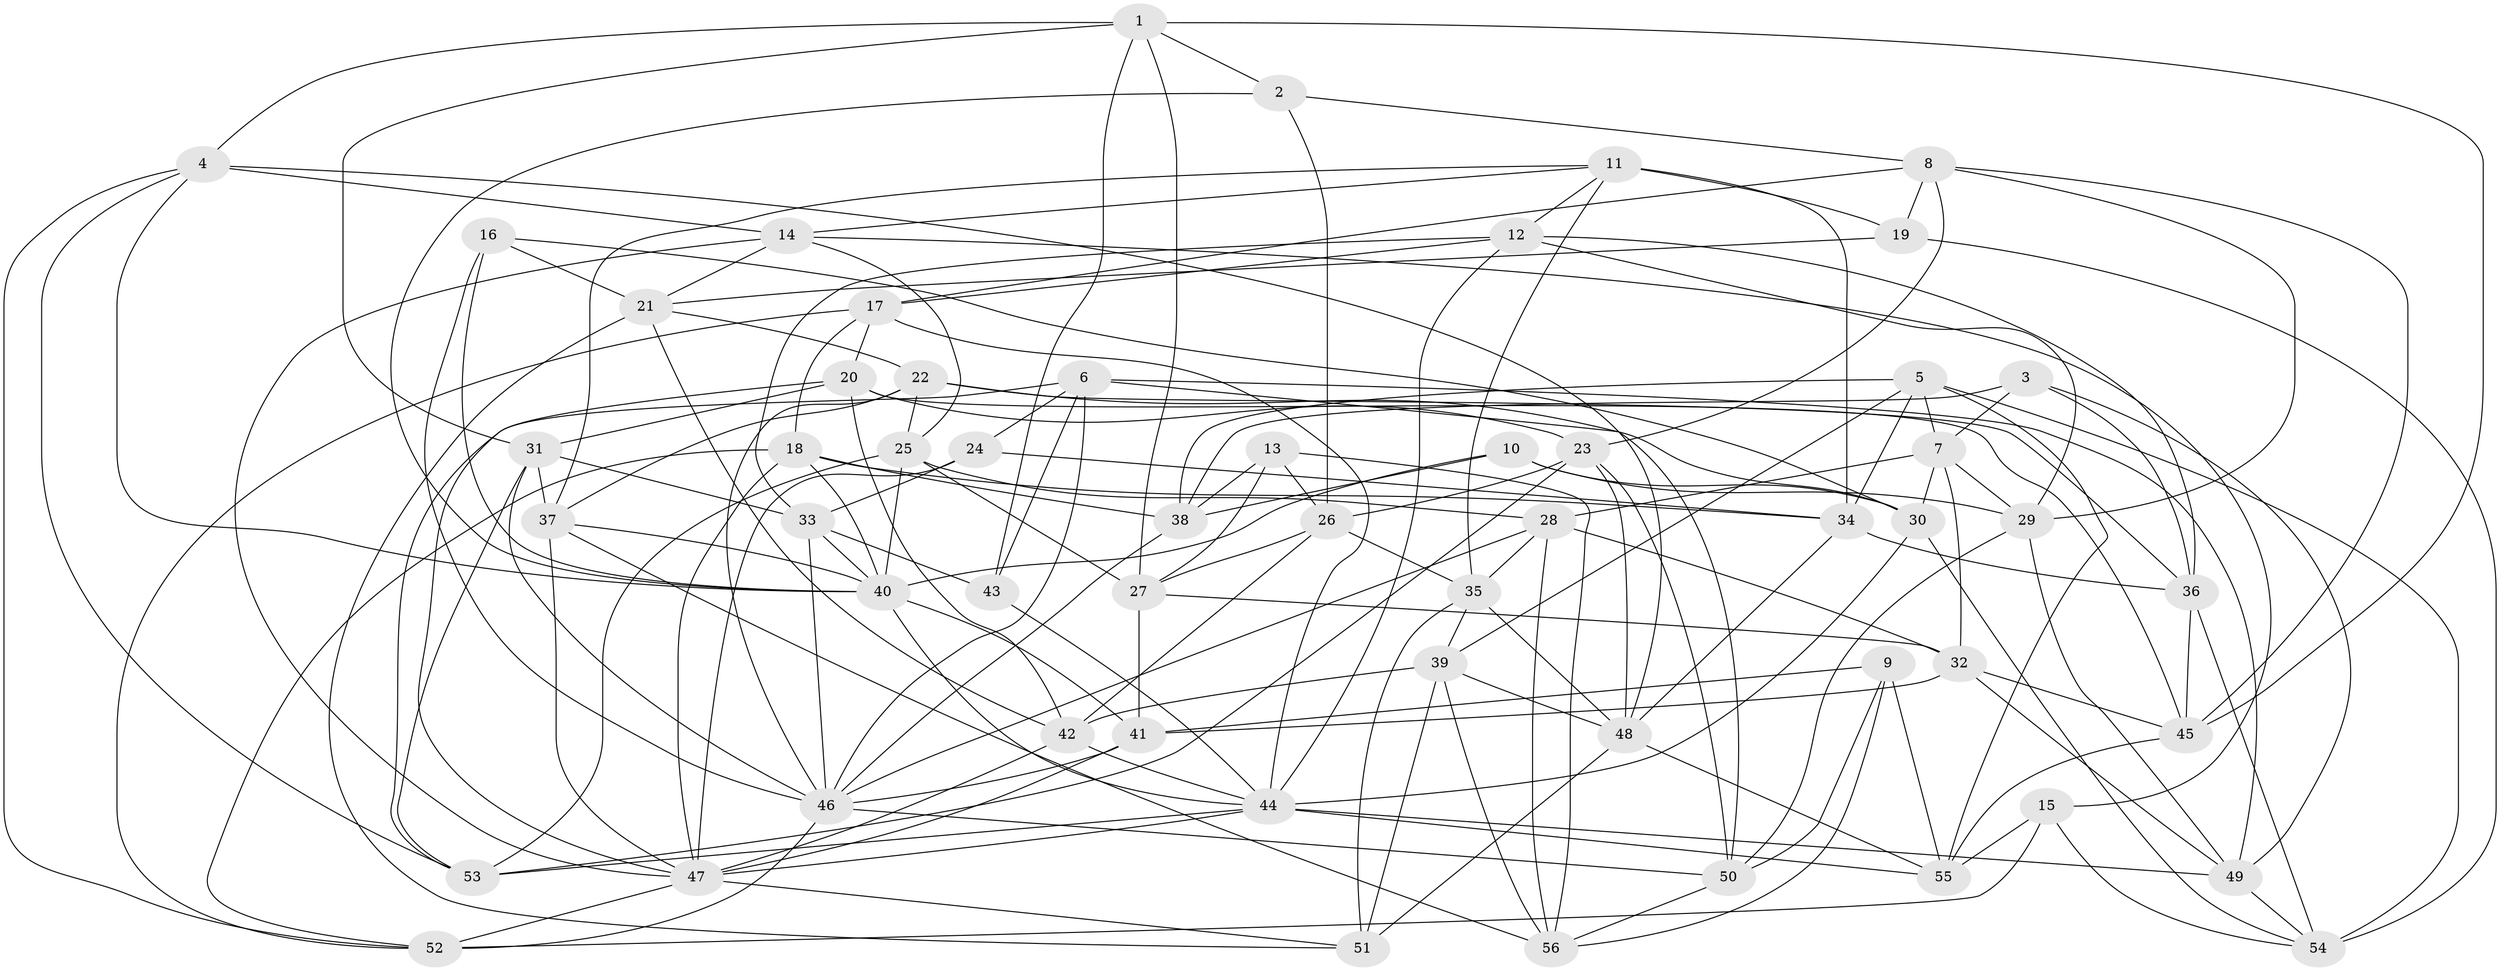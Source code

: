 // original degree distribution, {4: 1.0}
// Generated by graph-tools (version 1.1) at 2025/50/03/09/25 03:50:50]
// undirected, 56 vertices, 166 edges
graph export_dot {
graph [start="1"]
  node [color=gray90,style=filled];
  1;
  2;
  3;
  4;
  5;
  6;
  7;
  8;
  9;
  10;
  11;
  12;
  13;
  14;
  15;
  16;
  17;
  18;
  19;
  20;
  21;
  22;
  23;
  24;
  25;
  26;
  27;
  28;
  29;
  30;
  31;
  32;
  33;
  34;
  35;
  36;
  37;
  38;
  39;
  40;
  41;
  42;
  43;
  44;
  45;
  46;
  47;
  48;
  49;
  50;
  51;
  52;
  53;
  54;
  55;
  56;
  1 -- 2 [weight=1.0];
  1 -- 4 [weight=1.0];
  1 -- 27 [weight=1.0];
  1 -- 31 [weight=1.0];
  1 -- 43 [weight=1.0];
  1 -- 45 [weight=1.0];
  2 -- 8 [weight=1.0];
  2 -- 26 [weight=1.0];
  2 -- 40 [weight=1.0];
  3 -- 7 [weight=1.0];
  3 -- 36 [weight=1.0];
  3 -- 38 [weight=1.0];
  3 -- 49 [weight=1.0];
  4 -- 14 [weight=1.0];
  4 -- 40 [weight=1.0];
  4 -- 48 [weight=1.0];
  4 -- 52 [weight=1.0];
  4 -- 53 [weight=1.0];
  5 -- 7 [weight=1.0];
  5 -- 34 [weight=1.0];
  5 -- 38 [weight=1.0];
  5 -- 39 [weight=1.0];
  5 -- 54 [weight=1.0];
  5 -- 55 [weight=1.0];
  6 -- 24 [weight=1.0];
  6 -- 43 [weight=1.0];
  6 -- 46 [weight=1.0];
  6 -- 49 [weight=1.0];
  6 -- 50 [weight=1.0];
  6 -- 53 [weight=1.0];
  7 -- 28 [weight=1.0];
  7 -- 29 [weight=1.0];
  7 -- 30 [weight=1.0];
  7 -- 32 [weight=1.0];
  8 -- 17 [weight=1.0];
  8 -- 19 [weight=1.0];
  8 -- 23 [weight=1.0];
  8 -- 29 [weight=1.0];
  8 -- 45 [weight=1.0];
  9 -- 41 [weight=1.0];
  9 -- 50 [weight=1.0];
  9 -- 55 [weight=1.0];
  9 -- 56 [weight=1.0];
  10 -- 29 [weight=1.0];
  10 -- 30 [weight=1.0];
  10 -- 38 [weight=1.0];
  10 -- 40 [weight=1.0];
  11 -- 12 [weight=1.0];
  11 -- 14 [weight=1.0];
  11 -- 19 [weight=1.0];
  11 -- 34 [weight=1.0];
  11 -- 35 [weight=1.0];
  11 -- 37 [weight=1.0];
  12 -- 17 [weight=1.0];
  12 -- 29 [weight=1.0];
  12 -- 33 [weight=1.0];
  12 -- 36 [weight=1.0];
  12 -- 44 [weight=1.0];
  13 -- 26 [weight=1.0];
  13 -- 27 [weight=1.0];
  13 -- 38 [weight=1.0];
  13 -- 56 [weight=1.0];
  14 -- 15 [weight=1.0];
  14 -- 21 [weight=1.0];
  14 -- 25 [weight=1.0];
  14 -- 47 [weight=1.0];
  15 -- 52 [weight=1.0];
  15 -- 54 [weight=1.0];
  15 -- 55 [weight=1.0];
  16 -- 21 [weight=1.0];
  16 -- 30 [weight=1.0];
  16 -- 40 [weight=1.0];
  16 -- 46 [weight=1.0];
  17 -- 18 [weight=1.0];
  17 -- 20 [weight=1.0];
  17 -- 44 [weight=1.0];
  17 -- 52 [weight=1.0];
  18 -- 34 [weight=1.0];
  18 -- 38 [weight=1.0];
  18 -- 40 [weight=1.0];
  18 -- 47 [weight=1.0];
  18 -- 52 [weight=1.0];
  19 -- 21 [weight=1.0];
  19 -- 54 [weight=1.0];
  20 -- 23 [weight=1.0];
  20 -- 31 [weight=1.0];
  20 -- 42 [weight=1.0];
  20 -- 45 [weight=1.0];
  20 -- 47 [weight=1.0];
  21 -- 22 [weight=1.0];
  21 -- 42 [weight=1.0];
  21 -- 51 [weight=1.0];
  22 -- 25 [weight=1.0];
  22 -- 30 [weight=1.0];
  22 -- 36 [weight=1.0];
  22 -- 37 [weight=1.0];
  22 -- 46 [weight=1.0];
  23 -- 26 [weight=1.0];
  23 -- 48 [weight=1.0];
  23 -- 50 [weight=1.0];
  23 -- 53 [weight=1.0];
  24 -- 33 [weight=1.0];
  24 -- 34 [weight=1.0];
  24 -- 47 [weight=1.0];
  25 -- 27 [weight=1.0];
  25 -- 28 [weight=1.0];
  25 -- 40 [weight=1.0];
  25 -- 53 [weight=1.0];
  26 -- 27 [weight=1.0];
  26 -- 35 [weight=1.0];
  26 -- 42 [weight=1.0];
  27 -- 32 [weight=1.0];
  27 -- 41 [weight=1.0];
  28 -- 32 [weight=1.0];
  28 -- 35 [weight=1.0];
  28 -- 46 [weight=1.0];
  28 -- 56 [weight=1.0];
  29 -- 49 [weight=1.0];
  29 -- 50 [weight=1.0];
  30 -- 44 [weight=1.0];
  30 -- 54 [weight=1.0];
  31 -- 33 [weight=1.0];
  31 -- 37 [weight=1.0];
  31 -- 46 [weight=1.0];
  31 -- 53 [weight=1.0];
  32 -- 41 [weight=1.0];
  32 -- 45 [weight=1.0];
  32 -- 49 [weight=1.0];
  33 -- 40 [weight=1.0];
  33 -- 43 [weight=1.0];
  33 -- 46 [weight=1.0];
  34 -- 36 [weight=1.0];
  34 -- 48 [weight=1.0];
  35 -- 39 [weight=1.0];
  35 -- 48 [weight=1.0];
  35 -- 51 [weight=1.0];
  36 -- 45 [weight=1.0];
  36 -- 54 [weight=1.0];
  37 -- 40 [weight=1.0];
  37 -- 47 [weight=1.0];
  37 -- 56 [weight=1.0];
  38 -- 46 [weight=1.0];
  39 -- 42 [weight=1.0];
  39 -- 48 [weight=1.0];
  39 -- 51 [weight=1.0];
  39 -- 56 [weight=1.0];
  40 -- 41 [weight=1.0];
  40 -- 44 [weight=1.0];
  41 -- 46 [weight=1.0];
  41 -- 47 [weight=1.0];
  42 -- 44 [weight=1.0];
  42 -- 47 [weight=1.0];
  43 -- 44 [weight=1.0];
  44 -- 47 [weight=1.0];
  44 -- 49 [weight=1.0];
  44 -- 53 [weight=1.0];
  44 -- 55 [weight=1.0];
  45 -- 55 [weight=1.0];
  46 -- 50 [weight=1.0];
  46 -- 52 [weight=1.0];
  47 -- 51 [weight=1.0];
  47 -- 52 [weight=1.0];
  48 -- 51 [weight=2.0];
  48 -- 55 [weight=1.0];
  49 -- 54 [weight=1.0];
  50 -- 56 [weight=1.0];
}
